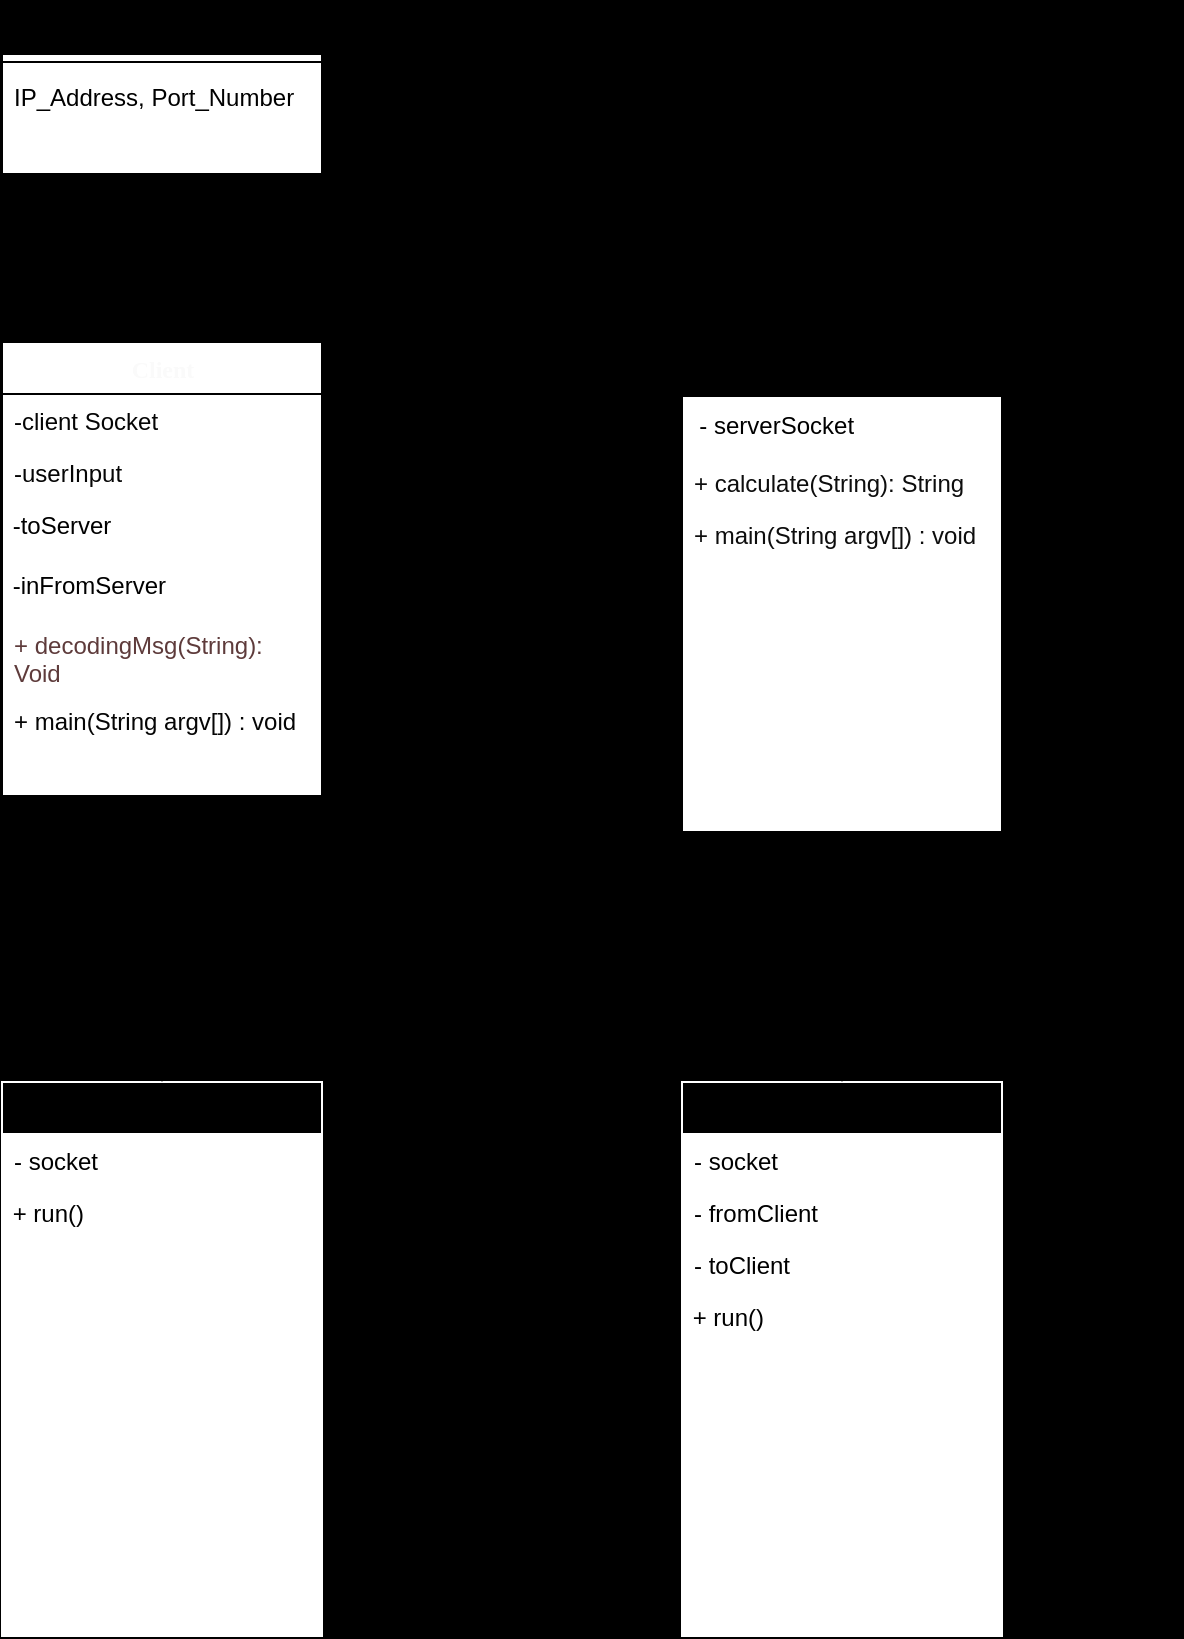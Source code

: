 <mxfile>
    <diagram name="Page-1" id="9f46799a-70d6-7492-0946-bef42562c5a5">
        <mxGraphModel dx="746" dy="1147" grid="1" gridSize="10" guides="1" tooltips="1" connect="1" arrows="1" fold="1" page="1" pageScale="1" pageWidth="1100" pageHeight="850" background="#000000" math="0" shadow="0">
            <root>
                <mxCell id="0"/>
                <mxCell id="1" parent="0"/>
                <mxCell id="78961159f06e98e8-17" value="Client" style="swimlane;html=1;fontStyle=1;align=center;verticalAlign=top;childLayout=stackLayout;horizontal=1;startSize=26;horizontalStack=0;resizeParent=1;resizeLast=0;collapsible=1;marginBottom=0;swimlaneFillColor=#ffffff;rounded=0;shadow=0;comic=0;labelBackgroundColor=none;strokeWidth=1;fontFamily=Verdana;fontSize=12;fontColor=#FAFAFA;labelBorderColor=none;" parent="1" vertex="1">
                    <mxGeometry x="90" y="180" width="160" height="227" as="geometry"/>
                </mxCell>
                <mxCell id="78961159f06e98e8-21" value="-client Socket" style="text;html=1;strokeColor=none;fillColor=none;align=left;verticalAlign=top;spacingLeft=4;spacingRight=4;whiteSpace=wrap;overflow=hidden;rotatable=0;points=[[0,0.5],[1,0.5]];portConstraint=eastwest;fontColor=#050505;" parent="78961159f06e98e8-17" vertex="1">
                    <mxGeometry y="26" width="160" height="26" as="geometry"/>
                </mxCell>
                <mxCell id="78961159f06e98e8-23" value="-userInput" style="text;html=1;strokeColor=none;fillColor=none;align=left;verticalAlign=top;spacingLeft=4;spacingRight=4;whiteSpace=wrap;overflow=hidden;rotatable=0;points=[[0,0.5],[1,0.5]];portConstraint=eastwest;fontColor=#050505;" parent="78961159f06e98e8-17" vertex="1">
                    <mxGeometry y="52" width="160" height="26" as="geometry"/>
                </mxCell>
                <mxCell id="16" value="&amp;nbsp;-toServer" style="text;strokeColor=none;align=left;fillColor=none;html=1;verticalAlign=top;whiteSpace=wrap;rounded=0;labelBackgroundColor=none;labelBorderColor=none;fontColor=#000000;" parent="78961159f06e98e8-17" vertex="1">
                    <mxGeometry y="78" width="160" height="30" as="geometry"/>
                </mxCell>
                <mxCell id="17" value="&amp;nbsp;-inFromServer" style="text;strokeColor=none;align=left;fillColor=none;html=1;verticalAlign=top;whiteSpace=wrap;rounded=0;labelBackgroundColor=none;labelBorderColor=none;fontColor=#000000;" parent="78961159f06e98e8-17" vertex="1">
                    <mxGeometry y="108" width="160" height="30" as="geometry"/>
                </mxCell>
                <mxCell id="78961159f06e98e8-27" value="+ decodingMsg(String): Void" style="text;html=1;align=left;verticalAlign=top;spacingLeft=4;spacingRight=4;whiteSpace=wrap;overflow=hidden;rotatable=0;points=[[0,0.5],[1,0.5]];portConstraint=eastwest;fontColor=#5e3b3b;" parent="78961159f06e98e8-17" vertex="1">
                    <mxGeometry y="138" width="160" height="38" as="geometry"/>
                </mxCell>
                <mxCell id="78961159f06e98e8-20" value="+ main(String argv[]) : void" style="text;html=1;strokeColor=none;fillColor=none;align=left;verticalAlign=top;spacingLeft=4;spacingRight=4;whiteSpace=wrap;overflow=hidden;rotatable=0;points=[[0,0.5],[1,0.5]];portConstraint=eastwest;fontColor=#050505;" parent="78961159f06e98e8-17" vertex="1">
                    <mxGeometry y="176" width="160" height="26" as="geometry"/>
                </mxCell>
                <mxCell id="78961159f06e98e8-30" value="Server" style="swimlane;html=1;fontStyle=1;align=center;verticalAlign=top;childLayout=stackLayout;horizontal=1;startSize=27;horizontalStack=0;resizeParent=1;resizeLast=0;collapsible=1;marginBottom=0;swimlaneFillColor=#ffffff;rounded=0;shadow=0;comic=0;labelBackgroundColor=none;strokeWidth=1;fillColor=none;fontFamily=Verdana;fontSize=12" parent="1" vertex="1">
                    <mxGeometry x="430" y="180" width="160" height="245" as="geometry">
                        <mxRectangle x="430" y="83" width="110" height="30" as="alternateBounds"/>
                    </mxGeometry>
                </mxCell>
                <mxCell id="7" value="&amp;nbsp; - serverSocket" style="text;strokeColor=none;align=left;fillColor=none;html=1;verticalAlign=middle;whiteSpace=wrap;rounded=0;labelBackgroundColor=none;labelBorderColor=none;fontColor=#000000;" parent="78961159f06e98e8-30" vertex="1">
                    <mxGeometry y="27" width="160" height="30" as="geometry"/>
                </mxCell>
                <mxCell id="78961159f06e98e8-42" value="+ calculate(String): String" style="text;html=1;strokeColor=none;fillColor=none;align=left;verticalAlign=top;spacingLeft=4;spacingRight=4;whiteSpace=wrap;overflow=hidden;rotatable=0;points=[[0,0.5],[1,0.5]];portConstraint=eastwest;fontColor=#0D0D0D;" parent="78961159f06e98e8-30" vertex="1">
                    <mxGeometry y="57" width="160" height="26" as="geometry"/>
                </mxCell>
                <mxCell id="78961159f06e98e8-39" value="+ main(String argv[]) : void" style="text;html=1;strokeColor=none;fillColor=none;align=left;verticalAlign=top;spacingLeft=4;spacingRight=4;whiteSpace=wrap;overflow=hidden;rotatable=0;points=[[0,0.5],[1,0.5]];portConstraint=eastwest;fontColor=#0D0D0D;" parent="78961159f06e98e8-30" vertex="1">
                    <mxGeometry y="83" width="160" height="26" as="geometry"/>
                </mxCell>
                <mxCell id="78961159f06e98e8-43" value="ClientThread" style="swimlane;html=1;fontStyle=1;align=center;verticalAlign=top;childLayout=stackLayout;horizontal=1;startSize=26;horizontalStack=0;resizeParent=1;resizeLast=0;collapsible=1;marginBottom=0;swimlaneFillColor=#ffffff;rounded=0;shadow=0;comic=0;labelBackgroundColor=none;strokeWidth=1;fillColor=none;fontFamily=Verdana;fontSize=12;strokeColor=#FFFFFF;" parent="1" vertex="1">
                    <mxGeometry x="430" y="550" width="160" height="277" as="geometry"/>
                </mxCell>
                <mxCell id="78961159f06e98e8-44" value="- socket" style="text;html=1;strokeColor=none;fillColor=none;align=left;verticalAlign=top;spacingLeft=4;spacingRight=4;whiteSpace=wrap;overflow=hidden;rotatable=0;points=[[0,0.5],[1,0.5]];portConstraint=eastwest;fontColor=#000000;" parent="78961159f06e98e8-43" vertex="1">
                    <mxGeometry y="26" width="160" height="26" as="geometry"/>
                </mxCell>
                <mxCell id="78961159f06e98e8-52" value="- fromClient" style="text;html=1;strokeColor=none;fillColor=none;align=left;verticalAlign=top;spacingLeft=4;spacingRight=4;whiteSpace=wrap;overflow=hidden;rotatable=0;points=[[0,0.5],[1,0.5]];portConstraint=eastwest;fontColor=#000000;" parent="78961159f06e98e8-43" vertex="1">
                    <mxGeometry y="52" width="160" height="26" as="geometry"/>
                </mxCell>
                <mxCell id="78961159f06e98e8-53" value="- toClient" style="text;html=1;strokeColor=none;fillColor=none;align=left;verticalAlign=top;spacingLeft=4;spacingRight=4;whiteSpace=wrap;overflow=hidden;rotatable=0;points=[[0,0.5],[1,0.5]];portConstraint=eastwest;fontColor=#000000;" parent="78961159f06e98e8-43" vertex="1">
                    <mxGeometry y="78" width="160" height="26" as="geometry"/>
                </mxCell>
                <mxCell id="8" value="&amp;nbsp;+ run()" style="text;strokeColor=none;align=left;fillColor=none;html=1;verticalAlign=top;whiteSpace=wrap;rounded=0;labelBackgroundColor=none;labelBorderColor=none;fontColor=#000000;" parent="78961159f06e98e8-43" vertex="1">
                    <mxGeometry y="104" width="160" height="30" as="geometry"/>
                </mxCell>
                <mxCell id="18" style="edgeStyle=none;html=1;exitX=0.5;exitY=1;exitDx=0;exitDy=0;entryX=0.5;entryY=0;entryDx=0;entryDy=0;fontColor=#000000;" parent="1" source="78961159f06e98e8-69" target="78961159f06e98e8-17" edge="1">
                    <mxGeometry relative="1" as="geometry"/>
                </mxCell>
                <mxCell id="78961159f06e98e8-69" value="server_info.dat" style="swimlane;html=1;fontStyle=1;align=center;verticalAlign=top;childLayout=stackLayout;horizontal=1;startSize=26;horizontalStack=0;resizeParent=1;resizeLast=0;collapsible=1;marginBottom=0;swimlaneFillColor=#ffffff;rounded=0;shadow=0;comic=0;labelBackgroundColor=none;strokeWidth=1;fillColor=none;fontFamily=Verdana;fontSize=12" parent="1" vertex="1">
                    <mxGeometry x="90" y="10" width="160" height="86" as="geometry"/>
                </mxCell>
                <mxCell id="78961159f06e98e8-77" value="" style="line;html=1;strokeWidth=1;fillColor=none;align=left;verticalAlign=middle;spacingTop=-1;spacingLeft=3;spacingRight=3;rotatable=0;labelPosition=right;points=[];portConstraint=eastwest;" parent="78961159f06e98e8-69" vertex="1">
                    <mxGeometry y="26" width="160" height="8" as="geometry"/>
                </mxCell>
                <mxCell id="78961159f06e98e8-70" value="IP_Address, Port_Number" style="text;html=1;strokeColor=none;fillColor=none;align=left;verticalAlign=top;spacingLeft=4;spacingRight=4;whiteSpace=wrap;overflow=hidden;rotatable=0;points=[[0,0.5],[1,0.5]];portConstraint=eastwest;fontColor=#000000;" parent="78961159f06e98e8-69" vertex="1">
                    <mxGeometry y="34" width="160" height="26" as="geometry"/>
                </mxCell>
                <mxCell id="2" value="s" style="text;strokeColor=none;align=center;fillColor=none;html=1;verticalAlign=middle;whiteSpace=wrap;rounded=0;labelBackgroundColor=none;labelBorderColor=none;fontColor=#000000;" parent="1" vertex="1">
                    <mxGeometry x="620" y="400" width="60" height="30" as="geometry"/>
                </mxCell>
                <mxCell id="3" style="edgeStyle=orthogonalEdgeStyle;rounded=0;orthogonalLoop=1;jettySize=auto;html=1;dashed=1;entryX=0.5;entryY=0;entryDx=0;entryDy=0;exitX=0.5;exitY=1;exitDx=0;exitDy=0;" parent="1" source="78961159f06e98e8-30" target="78961159f06e98e8-43" edge="1">
                    <mxGeometry relative="1" as="geometry">
                        <mxPoint x="550" y="360" as="sourcePoint"/>
                        <mxPoint x="530" y="490" as="targetPoint"/>
                        <Array as="points"/>
                    </mxGeometry>
                </mxCell>
                <mxCell id="9" value="ClientThread" style="swimlane;html=1;fontStyle=1;align=center;verticalAlign=top;childLayout=stackLayout;horizontal=1;startSize=26;horizontalStack=0;resizeParent=1;resizeLast=0;collapsible=1;marginBottom=0;swimlaneFillColor=#ffffff;rounded=0;shadow=0;comic=0;labelBackgroundColor=none;strokeWidth=1;fillColor=none;fontFamily=Verdana;fontSize=12;strokeColor=#FFFFFF;" parent="1" vertex="1">
                    <mxGeometry x="90" y="550" width="160" height="277" as="geometry"/>
                </mxCell>
                <mxCell id="10" value="- socket" style="text;html=1;strokeColor=none;fillColor=none;align=left;verticalAlign=top;spacingLeft=4;spacingRight=4;whiteSpace=wrap;overflow=hidden;rotatable=0;points=[[0,0.5],[1,0.5]];portConstraint=eastwest;fontColor=#000000;" parent="9" vertex="1">
                    <mxGeometry y="26" width="160" height="26" as="geometry"/>
                </mxCell>
                <mxCell id="13" value="&amp;nbsp;+ run()" style="text;strokeColor=none;align=left;fillColor=none;html=1;verticalAlign=top;whiteSpace=wrap;rounded=0;labelBackgroundColor=none;labelBorderColor=none;fontColor=#000000;" parent="9" vertex="1">
                    <mxGeometry y="52" width="160" height="30" as="geometry"/>
                </mxCell>
                <mxCell id="14" style="edgeStyle=orthogonalEdgeStyle;rounded=0;orthogonalLoop=1;jettySize=auto;html=1;dashed=1;entryX=0.5;entryY=0;entryDx=0;entryDy=0;exitX=0.5;exitY=1;exitDx=0;exitDy=0;" parent="1" source="78961159f06e98e8-17" target="9" edge="1">
                    <mxGeometry relative="1" as="geometry">
                        <mxPoint x="520" y="427" as="sourcePoint"/>
                        <mxPoint x="520" y="560" as="targetPoint"/>
                        <Array as="points"/>
                    </mxGeometry>
                </mxCell>
                <mxCell id="20" style="edgeStyle=none;html=1;exitX=1;exitY=0;exitDx=0;exitDy=0;entryX=0;entryY=0.5;entryDx=0;entryDy=0;fontColor=#000000;dashed=1;" parent="1" source="17" target="78961159f06e98e8-30" edge="1">
                    <mxGeometry relative="1" as="geometry"/>
                </mxCell>
            </root>
        </mxGraphModel>
    </diagram>
</mxfile>
